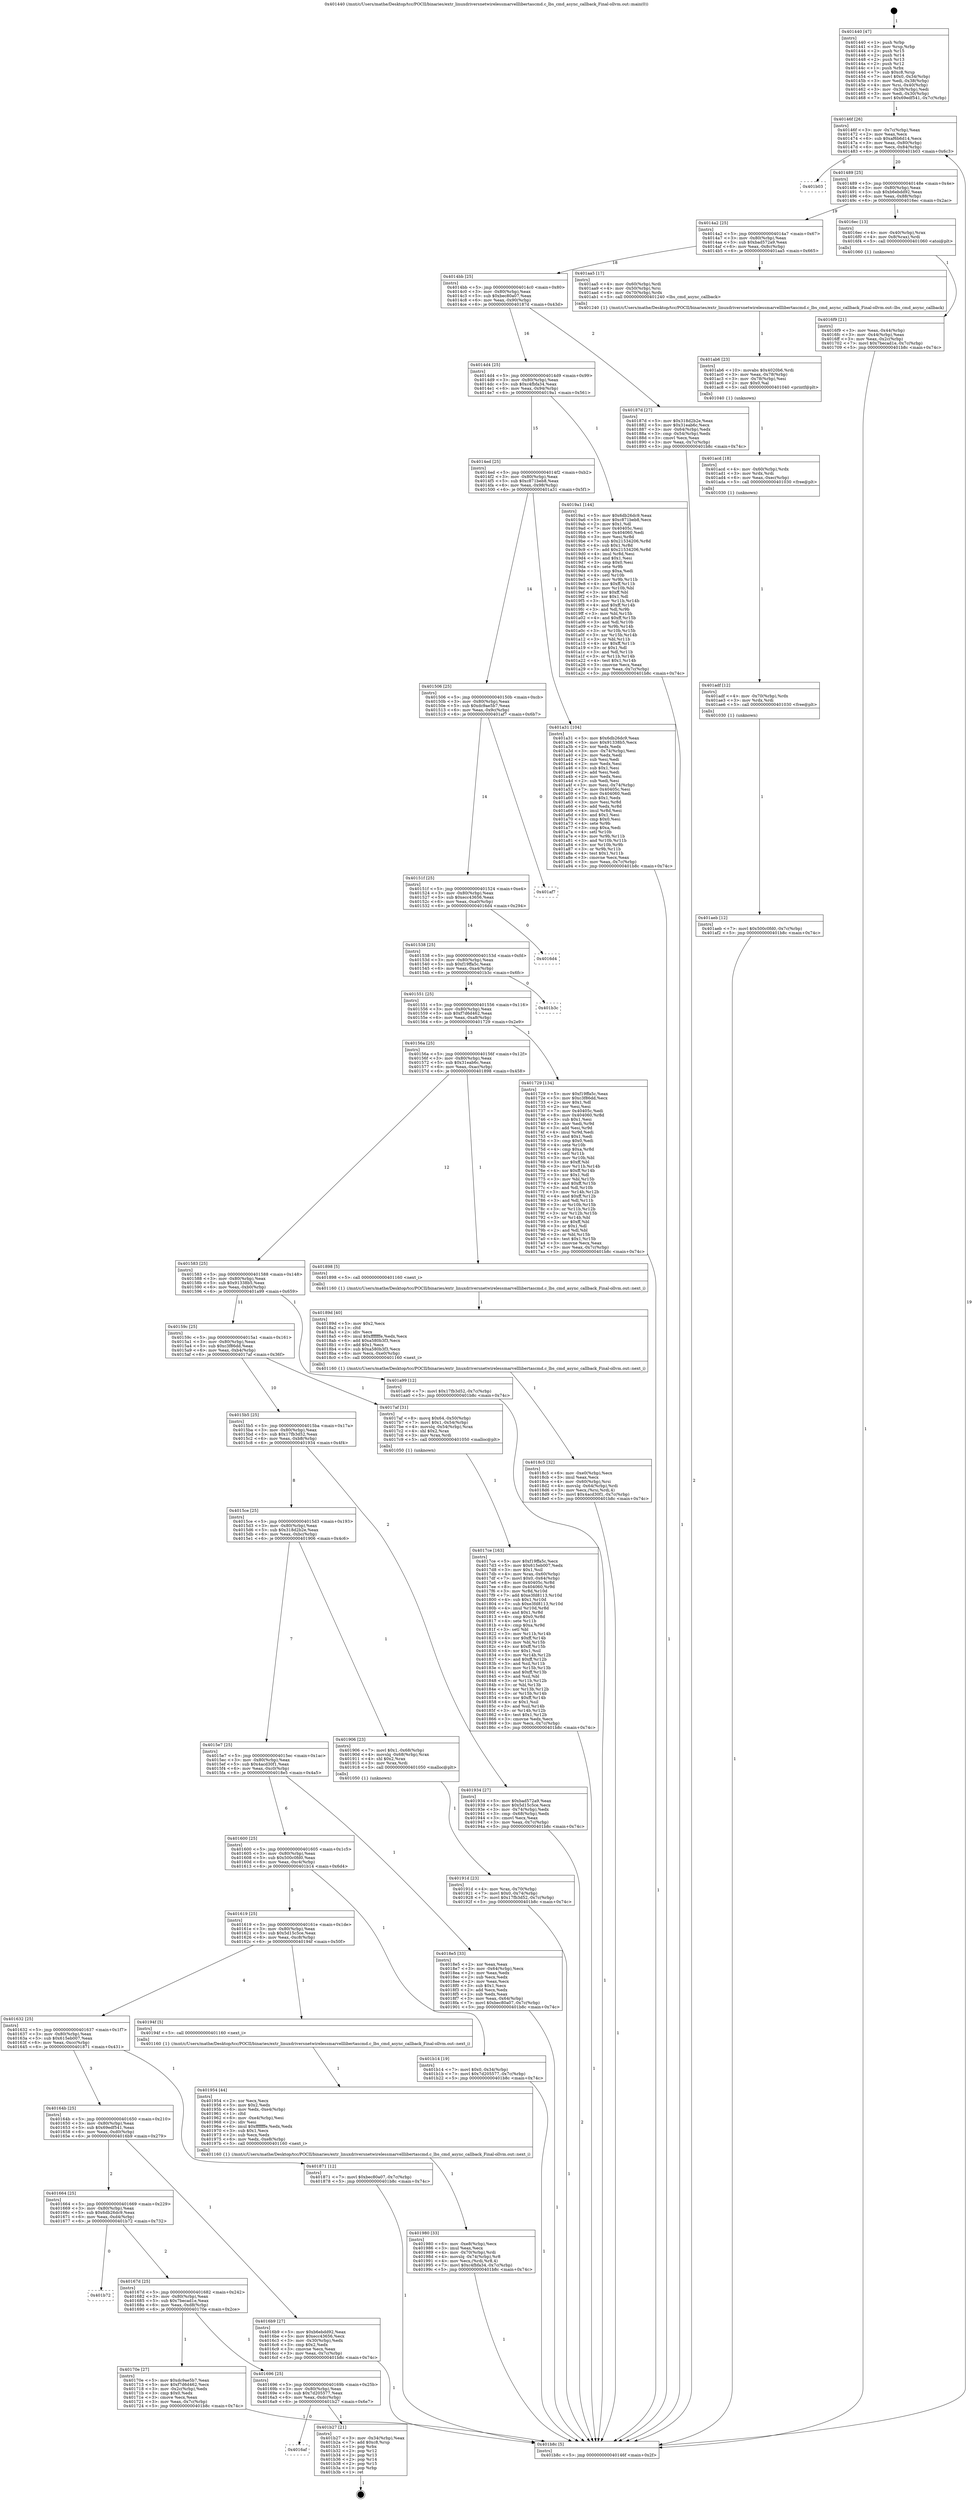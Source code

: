 digraph "0x401440" {
  label = "0x401440 (/mnt/c/Users/mathe/Desktop/tcc/POCII/binaries/extr_linuxdriversnetwirelessmarvelllibertascmd.c_lbs_cmd_async_callback_Final-ollvm.out::main(0))"
  labelloc = "t"
  node[shape=record]

  Entry [label="",width=0.3,height=0.3,shape=circle,fillcolor=black,style=filled]
  "0x40146f" [label="{
     0x40146f [26]\l
     | [instrs]\l
     &nbsp;&nbsp;0x40146f \<+3\>: mov -0x7c(%rbp),%eax\l
     &nbsp;&nbsp;0x401472 \<+2\>: mov %eax,%ecx\l
     &nbsp;&nbsp;0x401474 \<+6\>: sub $0xaf6b6d14,%ecx\l
     &nbsp;&nbsp;0x40147a \<+3\>: mov %eax,-0x80(%rbp)\l
     &nbsp;&nbsp;0x40147d \<+6\>: mov %ecx,-0x84(%rbp)\l
     &nbsp;&nbsp;0x401483 \<+6\>: je 0000000000401b03 \<main+0x6c3\>\l
  }"]
  "0x401b03" [label="{
     0x401b03\l
  }", style=dashed]
  "0x401489" [label="{
     0x401489 [25]\l
     | [instrs]\l
     &nbsp;&nbsp;0x401489 \<+5\>: jmp 000000000040148e \<main+0x4e\>\l
     &nbsp;&nbsp;0x40148e \<+3\>: mov -0x80(%rbp),%eax\l
     &nbsp;&nbsp;0x401491 \<+5\>: sub $0xb6ebdd92,%eax\l
     &nbsp;&nbsp;0x401496 \<+6\>: mov %eax,-0x88(%rbp)\l
     &nbsp;&nbsp;0x40149c \<+6\>: je 00000000004016ec \<main+0x2ac\>\l
  }"]
  Exit [label="",width=0.3,height=0.3,shape=circle,fillcolor=black,style=filled,peripheries=2]
  "0x4016ec" [label="{
     0x4016ec [13]\l
     | [instrs]\l
     &nbsp;&nbsp;0x4016ec \<+4\>: mov -0x40(%rbp),%rax\l
     &nbsp;&nbsp;0x4016f0 \<+4\>: mov 0x8(%rax),%rdi\l
     &nbsp;&nbsp;0x4016f4 \<+5\>: call 0000000000401060 \<atoi@plt\>\l
     | [calls]\l
     &nbsp;&nbsp;0x401060 \{1\} (unknown)\l
  }"]
  "0x4014a2" [label="{
     0x4014a2 [25]\l
     | [instrs]\l
     &nbsp;&nbsp;0x4014a2 \<+5\>: jmp 00000000004014a7 \<main+0x67\>\l
     &nbsp;&nbsp;0x4014a7 \<+3\>: mov -0x80(%rbp),%eax\l
     &nbsp;&nbsp;0x4014aa \<+5\>: sub $0xbad572a9,%eax\l
     &nbsp;&nbsp;0x4014af \<+6\>: mov %eax,-0x8c(%rbp)\l
     &nbsp;&nbsp;0x4014b5 \<+6\>: je 0000000000401aa5 \<main+0x665\>\l
  }"]
  "0x4016af" [label="{
     0x4016af\l
  }", style=dashed]
  "0x401aa5" [label="{
     0x401aa5 [17]\l
     | [instrs]\l
     &nbsp;&nbsp;0x401aa5 \<+4\>: mov -0x60(%rbp),%rdi\l
     &nbsp;&nbsp;0x401aa9 \<+4\>: mov -0x50(%rbp),%rsi\l
     &nbsp;&nbsp;0x401aad \<+4\>: mov -0x70(%rbp),%rdx\l
     &nbsp;&nbsp;0x401ab1 \<+5\>: call 0000000000401240 \<lbs_cmd_async_callback\>\l
     | [calls]\l
     &nbsp;&nbsp;0x401240 \{1\} (/mnt/c/Users/mathe/Desktop/tcc/POCII/binaries/extr_linuxdriversnetwirelessmarvelllibertascmd.c_lbs_cmd_async_callback_Final-ollvm.out::lbs_cmd_async_callback)\l
  }"]
  "0x4014bb" [label="{
     0x4014bb [25]\l
     | [instrs]\l
     &nbsp;&nbsp;0x4014bb \<+5\>: jmp 00000000004014c0 \<main+0x80\>\l
     &nbsp;&nbsp;0x4014c0 \<+3\>: mov -0x80(%rbp),%eax\l
     &nbsp;&nbsp;0x4014c3 \<+5\>: sub $0xbec80a07,%eax\l
     &nbsp;&nbsp;0x4014c8 \<+6\>: mov %eax,-0x90(%rbp)\l
     &nbsp;&nbsp;0x4014ce \<+6\>: je 000000000040187d \<main+0x43d\>\l
  }"]
  "0x401b27" [label="{
     0x401b27 [21]\l
     | [instrs]\l
     &nbsp;&nbsp;0x401b27 \<+3\>: mov -0x34(%rbp),%eax\l
     &nbsp;&nbsp;0x401b2a \<+7\>: add $0xc8,%rsp\l
     &nbsp;&nbsp;0x401b31 \<+1\>: pop %rbx\l
     &nbsp;&nbsp;0x401b32 \<+2\>: pop %r12\l
     &nbsp;&nbsp;0x401b34 \<+2\>: pop %r13\l
     &nbsp;&nbsp;0x401b36 \<+2\>: pop %r14\l
     &nbsp;&nbsp;0x401b38 \<+2\>: pop %r15\l
     &nbsp;&nbsp;0x401b3a \<+1\>: pop %rbp\l
     &nbsp;&nbsp;0x401b3b \<+1\>: ret\l
  }"]
  "0x40187d" [label="{
     0x40187d [27]\l
     | [instrs]\l
     &nbsp;&nbsp;0x40187d \<+5\>: mov $0x318d2b2e,%eax\l
     &nbsp;&nbsp;0x401882 \<+5\>: mov $0x31eab6c,%ecx\l
     &nbsp;&nbsp;0x401887 \<+3\>: mov -0x64(%rbp),%edx\l
     &nbsp;&nbsp;0x40188a \<+3\>: cmp -0x54(%rbp),%edx\l
     &nbsp;&nbsp;0x40188d \<+3\>: cmovl %ecx,%eax\l
     &nbsp;&nbsp;0x401890 \<+3\>: mov %eax,-0x7c(%rbp)\l
     &nbsp;&nbsp;0x401893 \<+5\>: jmp 0000000000401b8c \<main+0x74c\>\l
  }"]
  "0x4014d4" [label="{
     0x4014d4 [25]\l
     | [instrs]\l
     &nbsp;&nbsp;0x4014d4 \<+5\>: jmp 00000000004014d9 \<main+0x99\>\l
     &nbsp;&nbsp;0x4014d9 \<+3\>: mov -0x80(%rbp),%eax\l
     &nbsp;&nbsp;0x4014dc \<+5\>: sub $0xc4fbfa34,%eax\l
     &nbsp;&nbsp;0x4014e1 \<+6\>: mov %eax,-0x94(%rbp)\l
     &nbsp;&nbsp;0x4014e7 \<+6\>: je 00000000004019a1 \<main+0x561\>\l
  }"]
  "0x401aeb" [label="{
     0x401aeb [12]\l
     | [instrs]\l
     &nbsp;&nbsp;0x401aeb \<+7\>: movl $0x500c0fd0,-0x7c(%rbp)\l
     &nbsp;&nbsp;0x401af2 \<+5\>: jmp 0000000000401b8c \<main+0x74c\>\l
  }"]
  "0x4019a1" [label="{
     0x4019a1 [144]\l
     | [instrs]\l
     &nbsp;&nbsp;0x4019a1 \<+5\>: mov $0x6db26dc9,%eax\l
     &nbsp;&nbsp;0x4019a6 \<+5\>: mov $0xc871beb8,%ecx\l
     &nbsp;&nbsp;0x4019ab \<+2\>: mov $0x1,%dl\l
     &nbsp;&nbsp;0x4019ad \<+7\>: mov 0x40405c,%esi\l
     &nbsp;&nbsp;0x4019b4 \<+7\>: mov 0x404060,%edi\l
     &nbsp;&nbsp;0x4019bb \<+3\>: mov %esi,%r8d\l
     &nbsp;&nbsp;0x4019be \<+7\>: sub $0x21534206,%r8d\l
     &nbsp;&nbsp;0x4019c5 \<+4\>: sub $0x1,%r8d\l
     &nbsp;&nbsp;0x4019c9 \<+7\>: add $0x21534206,%r8d\l
     &nbsp;&nbsp;0x4019d0 \<+4\>: imul %r8d,%esi\l
     &nbsp;&nbsp;0x4019d4 \<+3\>: and $0x1,%esi\l
     &nbsp;&nbsp;0x4019d7 \<+3\>: cmp $0x0,%esi\l
     &nbsp;&nbsp;0x4019da \<+4\>: sete %r9b\l
     &nbsp;&nbsp;0x4019de \<+3\>: cmp $0xa,%edi\l
     &nbsp;&nbsp;0x4019e1 \<+4\>: setl %r10b\l
     &nbsp;&nbsp;0x4019e5 \<+3\>: mov %r9b,%r11b\l
     &nbsp;&nbsp;0x4019e8 \<+4\>: xor $0xff,%r11b\l
     &nbsp;&nbsp;0x4019ec \<+3\>: mov %r10b,%bl\l
     &nbsp;&nbsp;0x4019ef \<+3\>: xor $0xff,%bl\l
     &nbsp;&nbsp;0x4019f2 \<+3\>: xor $0x1,%dl\l
     &nbsp;&nbsp;0x4019f5 \<+3\>: mov %r11b,%r14b\l
     &nbsp;&nbsp;0x4019f8 \<+4\>: and $0xff,%r14b\l
     &nbsp;&nbsp;0x4019fc \<+3\>: and %dl,%r9b\l
     &nbsp;&nbsp;0x4019ff \<+3\>: mov %bl,%r15b\l
     &nbsp;&nbsp;0x401a02 \<+4\>: and $0xff,%r15b\l
     &nbsp;&nbsp;0x401a06 \<+3\>: and %dl,%r10b\l
     &nbsp;&nbsp;0x401a09 \<+3\>: or %r9b,%r14b\l
     &nbsp;&nbsp;0x401a0c \<+3\>: or %r10b,%r15b\l
     &nbsp;&nbsp;0x401a0f \<+3\>: xor %r15b,%r14b\l
     &nbsp;&nbsp;0x401a12 \<+3\>: or %bl,%r11b\l
     &nbsp;&nbsp;0x401a15 \<+4\>: xor $0xff,%r11b\l
     &nbsp;&nbsp;0x401a19 \<+3\>: or $0x1,%dl\l
     &nbsp;&nbsp;0x401a1c \<+3\>: and %dl,%r11b\l
     &nbsp;&nbsp;0x401a1f \<+3\>: or %r11b,%r14b\l
     &nbsp;&nbsp;0x401a22 \<+4\>: test $0x1,%r14b\l
     &nbsp;&nbsp;0x401a26 \<+3\>: cmovne %ecx,%eax\l
     &nbsp;&nbsp;0x401a29 \<+3\>: mov %eax,-0x7c(%rbp)\l
     &nbsp;&nbsp;0x401a2c \<+5\>: jmp 0000000000401b8c \<main+0x74c\>\l
  }"]
  "0x4014ed" [label="{
     0x4014ed [25]\l
     | [instrs]\l
     &nbsp;&nbsp;0x4014ed \<+5\>: jmp 00000000004014f2 \<main+0xb2\>\l
     &nbsp;&nbsp;0x4014f2 \<+3\>: mov -0x80(%rbp),%eax\l
     &nbsp;&nbsp;0x4014f5 \<+5\>: sub $0xc871beb8,%eax\l
     &nbsp;&nbsp;0x4014fa \<+6\>: mov %eax,-0x98(%rbp)\l
     &nbsp;&nbsp;0x401500 \<+6\>: je 0000000000401a31 \<main+0x5f1\>\l
  }"]
  "0x401adf" [label="{
     0x401adf [12]\l
     | [instrs]\l
     &nbsp;&nbsp;0x401adf \<+4\>: mov -0x70(%rbp),%rdx\l
     &nbsp;&nbsp;0x401ae3 \<+3\>: mov %rdx,%rdi\l
     &nbsp;&nbsp;0x401ae6 \<+5\>: call 0000000000401030 \<free@plt\>\l
     | [calls]\l
     &nbsp;&nbsp;0x401030 \{1\} (unknown)\l
  }"]
  "0x401a31" [label="{
     0x401a31 [104]\l
     | [instrs]\l
     &nbsp;&nbsp;0x401a31 \<+5\>: mov $0x6db26dc9,%eax\l
     &nbsp;&nbsp;0x401a36 \<+5\>: mov $0x91338b5,%ecx\l
     &nbsp;&nbsp;0x401a3b \<+2\>: xor %edx,%edx\l
     &nbsp;&nbsp;0x401a3d \<+3\>: mov -0x74(%rbp),%esi\l
     &nbsp;&nbsp;0x401a40 \<+2\>: mov %edx,%edi\l
     &nbsp;&nbsp;0x401a42 \<+2\>: sub %esi,%edi\l
     &nbsp;&nbsp;0x401a44 \<+2\>: mov %edx,%esi\l
     &nbsp;&nbsp;0x401a46 \<+3\>: sub $0x1,%esi\l
     &nbsp;&nbsp;0x401a49 \<+2\>: add %esi,%edi\l
     &nbsp;&nbsp;0x401a4b \<+2\>: mov %edx,%esi\l
     &nbsp;&nbsp;0x401a4d \<+2\>: sub %edi,%esi\l
     &nbsp;&nbsp;0x401a4f \<+3\>: mov %esi,-0x74(%rbp)\l
     &nbsp;&nbsp;0x401a52 \<+7\>: mov 0x40405c,%esi\l
     &nbsp;&nbsp;0x401a59 \<+7\>: mov 0x404060,%edi\l
     &nbsp;&nbsp;0x401a60 \<+3\>: sub $0x1,%edx\l
     &nbsp;&nbsp;0x401a63 \<+3\>: mov %esi,%r8d\l
     &nbsp;&nbsp;0x401a66 \<+3\>: add %edx,%r8d\l
     &nbsp;&nbsp;0x401a69 \<+4\>: imul %r8d,%esi\l
     &nbsp;&nbsp;0x401a6d \<+3\>: and $0x1,%esi\l
     &nbsp;&nbsp;0x401a70 \<+3\>: cmp $0x0,%esi\l
     &nbsp;&nbsp;0x401a73 \<+4\>: sete %r9b\l
     &nbsp;&nbsp;0x401a77 \<+3\>: cmp $0xa,%edi\l
     &nbsp;&nbsp;0x401a7a \<+4\>: setl %r10b\l
     &nbsp;&nbsp;0x401a7e \<+3\>: mov %r9b,%r11b\l
     &nbsp;&nbsp;0x401a81 \<+3\>: and %r10b,%r11b\l
     &nbsp;&nbsp;0x401a84 \<+3\>: xor %r10b,%r9b\l
     &nbsp;&nbsp;0x401a87 \<+3\>: or %r9b,%r11b\l
     &nbsp;&nbsp;0x401a8a \<+4\>: test $0x1,%r11b\l
     &nbsp;&nbsp;0x401a8e \<+3\>: cmovne %ecx,%eax\l
     &nbsp;&nbsp;0x401a91 \<+3\>: mov %eax,-0x7c(%rbp)\l
     &nbsp;&nbsp;0x401a94 \<+5\>: jmp 0000000000401b8c \<main+0x74c\>\l
  }"]
  "0x401506" [label="{
     0x401506 [25]\l
     | [instrs]\l
     &nbsp;&nbsp;0x401506 \<+5\>: jmp 000000000040150b \<main+0xcb\>\l
     &nbsp;&nbsp;0x40150b \<+3\>: mov -0x80(%rbp),%eax\l
     &nbsp;&nbsp;0x40150e \<+5\>: sub $0xdc9ae5b7,%eax\l
     &nbsp;&nbsp;0x401513 \<+6\>: mov %eax,-0x9c(%rbp)\l
     &nbsp;&nbsp;0x401519 \<+6\>: je 0000000000401af7 \<main+0x6b7\>\l
  }"]
  "0x401acd" [label="{
     0x401acd [18]\l
     | [instrs]\l
     &nbsp;&nbsp;0x401acd \<+4\>: mov -0x60(%rbp),%rdx\l
     &nbsp;&nbsp;0x401ad1 \<+3\>: mov %rdx,%rdi\l
     &nbsp;&nbsp;0x401ad4 \<+6\>: mov %eax,-0xec(%rbp)\l
     &nbsp;&nbsp;0x401ada \<+5\>: call 0000000000401030 \<free@plt\>\l
     | [calls]\l
     &nbsp;&nbsp;0x401030 \{1\} (unknown)\l
  }"]
  "0x401af7" [label="{
     0x401af7\l
  }", style=dashed]
  "0x40151f" [label="{
     0x40151f [25]\l
     | [instrs]\l
     &nbsp;&nbsp;0x40151f \<+5\>: jmp 0000000000401524 \<main+0xe4\>\l
     &nbsp;&nbsp;0x401524 \<+3\>: mov -0x80(%rbp),%eax\l
     &nbsp;&nbsp;0x401527 \<+5\>: sub $0xecc43656,%eax\l
     &nbsp;&nbsp;0x40152c \<+6\>: mov %eax,-0xa0(%rbp)\l
     &nbsp;&nbsp;0x401532 \<+6\>: je 00000000004016d4 \<main+0x294\>\l
  }"]
  "0x401ab6" [label="{
     0x401ab6 [23]\l
     | [instrs]\l
     &nbsp;&nbsp;0x401ab6 \<+10\>: movabs $0x4020b6,%rdi\l
     &nbsp;&nbsp;0x401ac0 \<+3\>: mov %eax,-0x78(%rbp)\l
     &nbsp;&nbsp;0x401ac3 \<+3\>: mov -0x78(%rbp),%esi\l
     &nbsp;&nbsp;0x401ac6 \<+2\>: mov $0x0,%al\l
     &nbsp;&nbsp;0x401ac8 \<+5\>: call 0000000000401040 \<printf@plt\>\l
     | [calls]\l
     &nbsp;&nbsp;0x401040 \{1\} (unknown)\l
  }"]
  "0x4016d4" [label="{
     0x4016d4\l
  }", style=dashed]
  "0x401538" [label="{
     0x401538 [25]\l
     | [instrs]\l
     &nbsp;&nbsp;0x401538 \<+5\>: jmp 000000000040153d \<main+0xfd\>\l
     &nbsp;&nbsp;0x40153d \<+3\>: mov -0x80(%rbp),%eax\l
     &nbsp;&nbsp;0x401540 \<+5\>: sub $0xf19ffa5c,%eax\l
     &nbsp;&nbsp;0x401545 \<+6\>: mov %eax,-0xa4(%rbp)\l
     &nbsp;&nbsp;0x40154b \<+6\>: je 0000000000401b3c \<main+0x6fc\>\l
  }"]
  "0x401980" [label="{
     0x401980 [33]\l
     | [instrs]\l
     &nbsp;&nbsp;0x401980 \<+6\>: mov -0xe8(%rbp),%ecx\l
     &nbsp;&nbsp;0x401986 \<+3\>: imul %eax,%ecx\l
     &nbsp;&nbsp;0x401989 \<+4\>: mov -0x70(%rbp),%rdi\l
     &nbsp;&nbsp;0x40198d \<+4\>: movslq -0x74(%rbp),%r8\l
     &nbsp;&nbsp;0x401991 \<+4\>: mov %ecx,(%rdi,%r8,4)\l
     &nbsp;&nbsp;0x401995 \<+7\>: movl $0xc4fbfa34,-0x7c(%rbp)\l
     &nbsp;&nbsp;0x40199c \<+5\>: jmp 0000000000401b8c \<main+0x74c\>\l
  }"]
  "0x401b3c" [label="{
     0x401b3c\l
  }", style=dashed]
  "0x401551" [label="{
     0x401551 [25]\l
     | [instrs]\l
     &nbsp;&nbsp;0x401551 \<+5\>: jmp 0000000000401556 \<main+0x116\>\l
     &nbsp;&nbsp;0x401556 \<+3\>: mov -0x80(%rbp),%eax\l
     &nbsp;&nbsp;0x401559 \<+5\>: sub $0xf7d6d462,%eax\l
     &nbsp;&nbsp;0x40155e \<+6\>: mov %eax,-0xa8(%rbp)\l
     &nbsp;&nbsp;0x401564 \<+6\>: je 0000000000401729 \<main+0x2e9\>\l
  }"]
  "0x401954" [label="{
     0x401954 [44]\l
     | [instrs]\l
     &nbsp;&nbsp;0x401954 \<+2\>: xor %ecx,%ecx\l
     &nbsp;&nbsp;0x401956 \<+5\>: mov $0x2,%edx\l
     &nbsp;&nbsp;0x40195b \<+6\>: mov %edx,-0xe4(%rbp)\l
     &nbsp;&nbsp;0x401961 \<+1\>: cltd\l
     &nbsp;&nbsp;0x401962 \<+6\>: mov -0xe4(%rbp),%esi\l
     &nbsp;&nbsp;0x401968 \<+2\>: idiv %esi\l
     &nbsp;&nbsp;0x40196a \<+6\>: imul $0xfffffffe,%edx,%edx\l
     &nbsp;&nbsp;0x401970 \<+3\>: sub $0x1,%ecx\l
     &nbsp;&nbsp;0x401973 \<+2\>: sub %ecx,%edx\l
     &nbsp;&nbsp;0x401975 \<+6\>: mov %edx,-0xe8(%rbp)\l
     &nbsp;&nbsp;0x40197b \<+5\>: call 0000000000401160 \<next_i\>\l
     | [calls]\l
     &nbsp;&nbsp;0x401160 \{1\} (/mnt/c/Users/mathe/Desktop/tcc/POCII/binaries/extr_linuxdriversnetwirelessmarvelllibertascmd.c_lbs_cmd_async_callback_Final-ollvm.out::next_i)\l
  }"]
  "0x401729" [label="{
     0x401729 [134]\l
     | [instrs]\l
     &nbsp;&nbsp;0x401729 \<+5\>: mov $0xf19ffa5c,%eax\l
     &nbsp;&nbsp;0x40172e \<+5\>: mov $0xc3f86dd,%ecx\l
     &nbsp;&nbsp;0x401733 \<+2\>: mov $0x1,%dl\l
     &nbsp;&nbsp;0x401735 \<+2\>: xor %esi,%esi\l
     &nbsp;&nbsp;0x401737 \<+7\>: mov 0x40405c,%edi\l
     &nbsp;&nbsp;0x40173e \<+8\>: mov 0x404060,%r8d\l
     &nbsp;&nbsp;0x401746 \<+3\>: sub $0x1,%esi\l
     &nbsp;&nbsp;0x401749 \<+3\>: mov %edi,%r9d\l
     &nbsp;&nbsp;0x40174c \<+3\>: add %esi,%r9d\l
     &nbsp;&nbsp;0x40174f \<+4\>: imul %r9d,%edi\l
     &nbsp;&nbsp;0x401753 \<+3\>: and $0x1,%edi\l
     &nbsp;&nbsp;0x401756 \<+3\>: cmp $0x0,%edi\l
     &nbsp;&nbsp;0x401759 \<+4\>: sete %r10b\l
     &nbsp;&nbsp;0x40175d \<+4\>: cmp $0xa,%r8d\l
     &nbsp;&nbsp;0x401761 \<+4\>: setl %r11b\l
     &nbsp;&nbsp;0x401765 \<+3\>: mov %r10b,%bl\l
     &nbsp;&nbsp;0x401768 \<+3\>: xor $0xff,%bl\l
     &nbsp;&nbsp;0x40176b \<+3\>: mov %r11b,%r14b\l
     &nbsp;&nbsp;0x40176e \<+4\>: xor $0xff,%r14b\l
     &nbsp;&nbsp;0x401772 \<+3\>: xor $0x1,%dl\l
     &nbsp;&nbsp;0x401775 \<+3\>: mov %bl,%r15b\l
     &nbsp;&nbsp;0x401778 \<+4\>: and $0xff,%r15b\l
     &nbsp;&nbsp;0x40177c \<+3\>: and %dl,%r10b\l
     &nbsp;&nbsp;0x40177f \<+3\>: mov %r14b,%r12b\l
     &nbsp;&nbsp;0x401782 \<+4\>: and $0xff,%r12b\l
     &nbsp;&nbsp;0x401786 \<+3\>: and %dl,%r11b\l
     &nbsp;&nbsp;0x401789 \<+3\>: or %r10b,%r15b\l
     &nbsp;&nbsp;0x40178c \<+3\>: or %r11b,%r12b\l
     &nbsp;&nbsp;0x40178f \<+3\>: xor %r12b,%r15b\l
     &nbsp;&nbsp;0x401792 \<+3\>: or %r14b,%bl\l
     &nbsp;&nbsp;0x401795 \<+3\>: xor $0xff,%bl\l
     &nbsp;&nbsp;0x401798 \<+3\>: or $0x1,%dl\l
     &nbsp;&nbsp;0x40179b \<+2\>: and %dl,%bl\l
     &nbsp;&nbsp;0x40179d \<+3\>: or %bl,%r15b\l
     &nbsp;&nbsp;0x4017a0 \<+4\>: test $0x1,%r15b\l
     &nbsp;&nbsp;0x4017a4 \<+3\>: cmovne %ecx,%eax\l
     &nbsp;&nbsp;0x4017a7 \<+3\>: mov %eax,-0x7c(%rbp)\l
     &nbsp;&nbsp;0x4017aa \<+5\>: jmp 0000000000401b8c \<main+0x74c\>\l
  }"]
  "0x40156a" [label="{
     0x40156a [25]\l
     | [instrs]\l
     &nbsp;&nbsp;0x40156a \<+5\>: jmp 000000000040156f \<main+0x12f\>\l
     &nbsp;&nbsp;0x40156f \<+3\>: mov -0x80(%rbp),%eax\l
     &nbsp;&nbsp;0x401572 \<+5\>: sub $0x31eab6c,%eax\l
     &nbsp;&nbsp;0x401577 \<+6\>: mov %eax,-0xac(%rbp)\l
     &nbsp;&nbsp;0x40157d \<+6\>: je 0000000000401898 \<main+0x458\>\l
  }"]
  "0x40191d" [label="{
     0x40191d [23]\l
     | [instrs]\l
     &nbsp;&nbsp;0x40191d \<+4\>: mov %rax,-0x70(%rbp)\l
     &nbsp;&nbsp;0x401921 \<+7\>: movl $0x0,-0x74(%rbp)\l
     &nbsp;&nbsp;0x401928 \<+7\>: movl $0x17fb3d52,-0x7c(%rbp)\l
     &nbsp;&nbsp;0x40192f \<+5\>: jmp 0000000000401b8c \<main+0x74c\>\l
  }"]
  "0x401898" [label="{
     0x401898 [5]\l
     | [instrs]\l
     &nbsp;&nbsp;0x401898 \<+5\>: call 0000000000401160 \<next_i\>\l
     | [calls]\l
     &nbsp;&nbsp;0x401160 \{1\} (/mnt/c/Users/mathe/Desktop/tcc/POCII/binaries/extr_linuxdriversnetwirelessmarvelllibertascmd.c_lbs_cmd_async_callback_Final-ollvm.out::next_i)\l
  }"]
  "0x401583" [label="{
     0x401583 [25]\l
     | [instrs]\l
     &nbsp;&nbsp;0x401583 \<+5\>: jmp 0000000000401588 \<main+0x148\>\l
     &nbsp;&nbsp;0x401588 \<+3\>: mov -0x80(%rbp),%eax\l
     &nbsp;&nbsp;0x40158b \<+5\>: sub $0x91338b5,%eax\l
     &nbsp;&nbsp;0x401590 \<+6\>: mov %eax,-0xb0(%rbp)\l
     &nbsp;&nbsp;0x401596 \<+6\>: je 0000000000401a99 \<main+0x659\>\l
  }"]
  "0x4018c5" [label="{
     0x4018c5 [32]\l
     | [instrs]\l
     &nbsp;&nbsp;0x4018c5 \<+6\>: mov -0xe0(%rbp),%ecx\l
     &nbsp;&nbsp;0x4018cb \<+3\>: imul %eax,%ecx\l
     &nbsp;&nbsp;0x4018ce \<+4\>: mov -0x60(%rbp),%rsi\l
     &nbsp;&nbsp;0x4018d2 \<+4\>: movslq -0x64(%rbp),%rdi\l
     &nbsp;&nbsp;0x4018d6 \<+3\>: mov %ecx,(%rsi,%rdi,4)\l
     &nbsp;&nbsp;0x4018d9 \<+7\>: movl $0x4acd30f1,-0x7c(%rbp)\l
     &nbsp;&nbsp;0x4018e0 \<+5\>: jmp 0000000000401b8c \<main+0x74c\>\l
  }"]
  "0x401a99" [label="{
     0x401a99 [12]\l
     | [instrs]\l
     &nbsp;&nbsp;0x401a99 \<+7\>: movl $0x17fb3d52,-0x7c(%rbp)\l
     &nbsp;&nbsp;0x401aa0 \<+5\>: jmp 0000000000401b8c \<main+0x74c\>\l
  }"]
  "0x40159c" [label="{
     0x40159c [25]\l
     | [instrs]\l
     &nbsp;&nbsp;0x40159c \<+5\>: jmp 00000000004015a1 \<main+0x161\>\l
     &nbsp;&nbsp;0x4015a1 \<+3\>: mov -0x80(%rbp),%eax\l
     &nbsp;&nbsp;0x4015a4 \<+5\>: sub $0xc3f86dd,%eax\l
     &nbsp;&nbsp;0x4015a9 \<+6\>: mov %eax,-0xb4(%rbp)\l
     &nbsp;&nbsp;0x4015af \<+6\>: je 00000000004017af \<main+0x36f\>\l
  }"]
  "0x40189d" [label="{
     0x40189d [40]\l
     | [instrs]\l
     &nbsp;&nbsp;0x40189d \<+5\>: mov $0x2,%ecx\l
     &nbsp;&nbsp;0x4018a2 \<+1\>: cltd\l
     &nbsp;&nbsp;0x4018a3 \<+2\>: idiv %ecx\l
     &nbsp;&nbsp;0x4018a5 \<+6\>: imul $0xfffffffe,%edx,%ecx\l
     &nbsp;&nbsp;0x4018ab \<+6\>: add $0xa580b3f3,%ecx\l
     &nbsp;&nbsp;0x4018b1 \<+3\>: add $0x1,%ecx\l
     &nbsp;&nbsp;0x4018b4 \<+6\>: sub $0xa580b3f3,%ecx\l
     &nbsp;&nbsp;0x4018ba \<+6\>: mov %ecx,-0xe0(%rbp)\l
     &nbsp;&nbsp;0x4018c0 \<+5\>: call 0000000000401160 \<next_i\>\l
     | [calls]\l
     &nbsp;&nbsp;0x401160 \{1\} (/mnt/c/Users/mathe/Desktop/tcc/POCII/binaries/extr_linuxdriversnetwirelessmarvelllibertascmd.c_lbs_cmd_async_callback_Final-ollvm.out::next_i)\l
  }"]
  "0x4017af" [label="{
     0x4017af [31]\l
     | [instrs]\l
     &nbsp;&nbsp;0x4017af \<+8\>: movq $0x64,-0x50(%rbp)\l
     &nbsp;&nbsp;0x4017b7 \<+7\>: movl $0x1,-0x54(%rbp)\l
     &nbsp;&nbsp;0x4017be \<+4\>: movslq -0x54(%rbp),%rax\l
     &nbsp;&nbsp;0x4017c2 \<+4\>: shl $0x2,%rax\l
     &nbsp;&nbsp;0x4017c6 \<+3\>: mov %rax,%rdi\l
     &nbsp;&nbsp;0x4017c9 \<+5\>: call 0000000000401050 \<malloc@plt\>\l
     | [calls]\l
     &nbsp;&nbsp;0x401050 \{1\} (unknown)\l
  }"]
  "0x4015b5" [label="{
     0x4015b5 [25]\l
     | [instrs]\l
     &nbsp;&nbsp;0x4015b5 \<+5\>: jmp 00000000004015ba \<main+0x17a\>\l
     &nbsp;&nbsp;0x4015ba \<+3\>: mov -0x80(%rbp),%eax\l
     &nbsp;&nbsp;0x4015bd \<+5\>: sub $0x17fb3d52,%eax\l
     &nbsp;&nbsp;0x4015c2 \<+6\>: mov %eax,-0xb8(%rbp)\l
     &nbsp;&nbsp;0x4015c8 \<+6\>: je 0000000000401934 \<main+0x4f4\>\l
  }"]
  "0x4017ce" [label="{
     0x4017ce [163]\l
     | [instrs]\l
     &nbsp;&nbsp;0x4017ce \<+5\>: mov $0xf19ffa5c,%ecx\l
     &nbsp;&nbsp;0x4017d3 \<+5\>: mov $0x615eb007,%edx\l
     &nbsp;&nbsp;0x4017d8 \<+3\>: mov $0x1,%sil\l
     &nbsp;&nbsp;0x4017db \<+4\>: mov %rax,-0x60(%rbp)\l
     &nbsp;&nbsp;0x4017df \<+7\>: movl $0x0,-0x64(%rbp)\l
     &nbsp;&nbsp;0x4017e6 \<+8\>: mov 0x40405c,%r8d\l
     &nbsp;&nbsp;0x4017ee \<+8\>: mov 0x404060,%r9d\l
     &nbsp;&nbsp;0x4017f6 \<+3\>: mov %r8d,%r10d\l
     &nbsp;&nbsp;0x4017f9 \<+7\>: add $0xe3fd8113,%r10d\l
     &nbsp;&nbsp;0x401800 \<+4\>: sub $0x1,%r10d\l
     &nbsp;&nbsp;0x401804 \<+7\>: sub $0xe3fd8113,%r10d\l
     &nbsp;&nbsp;0x40180b \<+4\>: imul %r10d,%r8d\l
     &nbsp;&nbsp;0x40180f \<+4\>: and $0x1,%r8d\l
     &nbsp;&nbsp;0x401813 \<+4\>: cmp $0x0,%r8d\l
     &nbsp;&nbsp;0x401817 \<+4\>: sete %r11b\l
     &nbsp;&nbsp;0x40181b \<+4\>: cmp $0xa,%r9d\l
     &nbsp;&nbsp;0x40181f \<+3\>: setl %bl\l
     &nbsp;&nbsp;0x401822 \<+3\>: mov %r11b,%r14b\l
     &nbsp;&nbsp;0x401825 \<+4\>: xor $0xff,%r14b\l
     &nbsp;&nbsp;0x401829 \<+3\>: mov %bl,%r15b\l
     &nbsp;&nbsp;0x40182c \<+4\>: xor $0xff,%r15b\l
     &nbsp;&nbsp;0x401830 \<+4\>: xor $0x1,%sil\l
     &nbsp;&nbsp;0x401834 \<+3\>: mov %r14b,%r12b\l
     &nbsp;&nbsp;0x401837 \<+4\>: and $0xff,%r12b\l
     &nbsp;&nbsp;0x40183b \<+3\>: and %sil,%r11b\l
     &nbsp;&nbsp;0x40183e \<+3\>: mov %r15b,%r13b\l
     &nbsp;&nbsp;0x401841 \<+4\>: and $0xff,%r13b\l
     &nbsp;&nbsp;0x401845 \<+3\>: and %sil,%bl\l
     &nbsp;&nbsp;0x401848 \<+3\>: or %r11b,%r12b\l
     &nbsp;&nbsp;0x40184b \<+3\>: or %bl,%r13b\l
     &nbsp;&nbsp;0x40184e \<+3\>: xor %r13b,%r12b\l
     &nbsp;&nbsp;0x401851 \<+3\>: or %r15b,%r14b\l
     &nbsp;&nbsp;0x401854 \<+4\>: xor $0xff,%r14b\l
     &nbsp;&nbsp;0x401858 \<+4\>: or $0x1,%sil\l
     &nbsp;&nbsp;0x40185c \<+3\>: and %sil,%r14b\l
     &nbsp;&nbsp;0x40185f \<+3\>: or %r14b,%r12b\l
     &nbsp;&nbsp;0x401862 \<+4\>: test $0x1,%r12b\l
     &nbsp;&nbsp;0x401866 \<+3\>: cmovne %edx,%ecx\l
     &nbsp;&nbsp;0x401869 \<+3\>: mov %ecx,-0x7c(%rbp)\l
     &nbsp;&nbsp;0x40186c \<+5\>: jmp 0000000000401b8c \<main+0x74c\>\l
  }"]
  "0x401934" [label="{
     0x401934 [27]\l
     | [instrs]\l
     &nbsp;&nbsp;0x401934 \<+5\>: mov $0xbad572a9,%eax\l
     &nbsp;&nbsp;0x401939 \<+5\>: mov $0x5d15c5ce,%ecx\l
     &nbsp;&nbsp;0x40193e \<+3\>: mov -0x74(%rbp),%edx\l
     &nbsp;&nbsp;0x401941 \<+3\>: cmp -0x68(%rbp),%edx\l
     &nbsp;&nbsp;0x401944 \<+3\>: cmovl %ecx,%eax\l
     &nbsp;&nbsp;0x401947 \<+3\>: mov %eax,-0x7c(%rbp)\l
     &nbsp;&nbsp;0x40194a \<+5\>: jmp 0000000000401b8c \<main+0x74c\>\l
  }"]
  "0x4015ce" [label="{
     0x4015ce [25]\l
     | [instrs]\l
     &nbsp;&nbsp;0x4015ce \<+5\>: jmp 00000000004015d3 \<main+0x193\>\l
     &nbsp;&nbsp;0x4015d3 \<+3\>: mov -0x80(%rbp),%eax\l
     &nbsp;&nbsp;0x4015d6 \<+5\>: sub $0x318d2b2e,%eax\l
     &nbsp;&nbsp;0x4015db \<+6\>: mov %eax,-0xbc(%rbp)\l
     &nbsp;&nbsp;0x4015e1 \<+6\>: je 0000000000401906 \<main+0x4c6\>\l
  }"]
  "0x401696" [label="{
     0x401696 [25]\l
     | [instrs]\l
     &nbsp;&nbsp;0x401696 \<+5\>: jmp 000000000040169b \<main+0x25b\>\l
     &nbsp;&nbsp;0x40169b \<+3\>: mov -0x80(%rbp),%eax\l
     &nbsp;&nbsp;0x40169e \<+5\>: sub $0x7d205577,%eax\l
     &nbsp;&nbsp;0x4016a3 \<+6\>: mov %eax,-0xdc(%rbp)\l
     &nbsp;&nbsp;0x4016a9 \<+6\>: je 0000000000401b27 \<main+0x6e7\>\l
  }"]
  "0x401906" [label="{
     0x401906 [23]\l
     | [instrs]\l
     &nbsp;&nbsp;0x401906 \<+7\>: movl $0x1,-0x68(%rbp)\l
     &nbsp;&nbsp;0x40190d \<+4\>: movslq -0x68(%rbp),%rax\l
     &nbsp;&nbsp;0x401911 \<+4\>: shl $0x2,%rax\l
     &nbsp;&nbsp;0x401915 \<+3\>: mov %rax,%rdi\l
     &nbsp;&nbsp;0x401918 \<+5\>: call 0000000000401050 \<malloc@plt\>\l
     | [calls]\l
     &nbsp;&nbsp;0x401050 \{1\} (unknown)\l
  }"]
  "0x4015e7" [label="{
     0x4015e7 [25]\l
     | [instrs]\l
     &nbsp;&nbsp;0x4015e7 \<+5\>: jmp 00000000004015ec \<main+0x1ac\>\l
     &nbsp;&nbsp;0x4015ec \<+3\>: mov -0x80(%rbp),%eax\l
     &nbsp;&nbsp;0x4015ef \<+5\>: sub $0x4acd30f1,%eax\l
     &nbsp;&nbsp;0x4015f4 \<+6\>: mov %eax,-0xc0(%rbp)\l
     &nbsp;&nbsp;0x4015fa \<+6\>: je 00000000004018e5 \<main+0x4a5\>\l
  }"]
  "0x40170e" [label="{
     0x40170e [27]\l
     | [instrs]\l
     &nbsp;&nbsp;0x40170e \<+5\>: mov $0xdc9ae5b7,%eax\l
     &nbsp;&nbsp;0x401713 \<+5\>: mov $0xf7d6d462,%ecx\l
     &nbsp;&nbsp;0x401718 \<+3\>: mov -0x2c(%rbp),%edx\l
     &nbsp;&nbsp;0x40171b \<+3\>: cmp $0x0,%edx\l
     &nbsp;&nbsp;0x40171e \<+3\>: cmove %ecx,%eax\l
     &nbsp;&nbsp;0x401721 \<+3\>: mov %eax,-0x7c(%rbp)\l
     &nbsp;&nbsp;0x401724 \<+5\>: jmp 0000000000401b8c \<main+0x74c\>\l
  }"]
  "0x4018e5" [label="{
     0x4018e5 [33]\l
     | [instrs]\l
     &nbsp;&nbsp;0x4018e5 \<+2\>: xor %eax,%eax\l
     &nbsp;&nbsp;0x4018e7 \<+3\>: mov -0x64(%rbp),%ecx\l
     &nbsp;&nbsp;0x4018ea \<+2\>: mov %eax,%edx\l
     &nbsp;&nbsp;0x4018ec \<+2\>: sub %ecx,%edx\l
     &nbsp;&nbsp;0x4018ee \<+2\>: mov %eax,%ecx\l
     &nbsp;&nbsp;0x4018f0 \<+3\>: sub $0x1,%ecx\l
     &nbsp;&nbsp;0x4018f3 \<+2\>: add %ecx,%edx\l
     &nbsp;&nbsp;0x4018f5 \<+2\>: sub %edx,%eax\l
     &nbsp;&nbsp;0x4018f7 \<+3\>: mov %eax,-0x64(%rbp)\l
     &nbsp;&nbsp;0x4018fa \<+7\>: movl $0xbec80a07,-0x7c(%rbp)\l
     &nbsp;&nbsp;0x401901 \<+5\>: jmp 0000000000401b8c \<main+0x74c\>\l
  }"]
  "0x401600" [label="{
     0x401600 [25]\l
     | [instrs]\l
     &nbsp;&nbsp;0x401600 \<+5\>: jmp 0000000000401605 \<main+0x1c5\>\l
     &nbsp;&nbsp;0x401605 \<+3\>: mov -0x80(%rbp),%eax\l
     &nbsp;&nbsp;0x401608 \<+5\>: sub $0x500c0fd0,%eax\l
     &nbsp;&nbsp;0x40160d \<+6\>: mov %eax,-0xc4(%rbp)\l
     &nbsp;&nbsp;0x401613 \<+6\>: je 0000000000401b14 \<main+0x6d4\>\l
  }"]
  "0x40167d" [label="{
     0x40167d [25]\l
     | [instrs]\l
     &nbsp;&nbsp;0x40167d \<+5\>: jmp 0000000000401682 \<main+0x242\>\l
     &nbsp;&nbsp;0x401682 \<+3\>: mov -0x80(%rbp),%eax\l
     &nbsp;&nbsp;0x401685 \<+5\>: sub $0x7becad1e,%eax\l
     &nbsp;&nbsp;0x40168a \<+6\>: mov %eax,-0xd8(%rbp)\l
     &nbsp;&nbsp;0x401690 \<+6\>: je 000000000040170e \<main+0x2ce\>\l
  }"]
  "0x401b14" [label="{
     0x401b14 [19]\l
     | [instrs]\l
     &nbsp;&nbsp;0x401b14 \<+7\>: movl $0x0,-0x34(%rbp)\l
     &nbsp;&nbsp;0x401b1b \<+7\>: movl $0x7d205577,-0x7c(%rbp)\l
     &nbsp;&nbsp;0x401b22 \<+5\>: jmp 0000000000401b8c \<main+0x74c\>\l
  }"]
  "0x401619" [label="{
     0x401619 [25]\l
     | [instrs]\l
     &nbsp;&nbsp;0x401619 \<+5\>: jmp 000000000040161e \<main+0x1de\>\l
     &nbsp;&nbsp;0x40161e \<+3\>: mov -0x80(%rbp),%eax\l
     &nbsp;&nbsp;0x401621 \<+5\>: sub $0x5d15c5ce,%eax\l
     &nbsp;&nbsp;0x401626 \<+6\>: mov %eax,-0xc8(%rbp)\l
     &nbsp;&nbsp;0x40162c \<+6\>: je 000000000040194f \<main+0x50f\>\l
  }"]
  "0x401b72" [label="{
     0x401b72\l
  }", style=dashed]
  "0x40194f" [label="{
     0x40194f [5]\l
     | [instrs]\l
     &nbsp;&nbsp;0x40194f \<+5\>: call 0000000000401160 \<next_i\>\l
     | [calls]\l
     &nbsp;&nbsp;0x401160 \{1\} (/mnt/c/Users/mathe/Desktop/tcc/POCII/binaries/extr_linuxdriversnetwirelessmarvelllibertascmd.c_lbs_cmd_async_callback_Final-ollvm.out::next_i)\l
  }"]
  "0x401632" [label="{
     0x401632 [25]\l
     | [instrs]\l
     &nbsp;&nbsp;0x401632 \<+5\>: jmp 0000000000401637 \<main+0x1f7\>\l
     &nbsp;&nbsp;0x401637 \<+3\>: mov -0x80(%rbp),%eax\l
     &nbsp;&nbsp;0x40163a \<+5\>: sub $0x615eb007,%eax\l
     &nbsp;&nbsp;0x40163f \<+6\>: mov %eax,-0xcc(%rbp)\l
     &nbsp;&nbsp;0x401645 \<+6\>: je 0000000000401871 \<main+0x431\>\l
  }"]
  "0x4016f9" [label="{
     0x4016f9 [21]\l
     | [instrs]\l
     &nbsp;&nbsp;0x4016f9 \<+3\>: mov %eax,-0x44(%rbp)\l
     &nbsp;&nbsp;0x4016fc \<+3\>: mov -0x44(%rbp),%eax\l
     &nbsp;&nbsp;0x4016ff \<+3\>: mov %eax,-0x2c(%rbp)\l
     &nbsp;&nbsp;0x401702 \<+7\>: movl $0x7becad1e,-0x7c(%rbp)\l
     &nbsp;&nbsp;0x401709 \<+5\>: jmp 0000000000401b8c \<main+0x74c\>\l
  }"]
  "0x401871" [label="{
     0x401871 [12]\l
     | [instrs]\l
     &nbsp;&nbsp;0x401871 \<+7\>: movl $0xbec80a07,-0x7c(%rbp)\l
     &nbsp;&nbsp;0x401878 \<+5\>: jmp 0000000000401b8c \<main+0x74c\>\l
  }"]
  "0x40164b" [label="{
     0x40164b [25]\l
     | [instrs]\l
     &nbsp;&nbsp;0x40164b \<+5\>: jmp 0000000000401650 \<main+0x210\>\l
     &nbsp;&nbsp;0x401650 \<+3\>: mov -0x80(%rbp),%eax\l
     &nbsp;&nbsp;0x401653 \<+5\>: sub $0x69edf541,%eax\l
     &nbsp;&nbsp;0x401658 \<+6\>: mov %eax,-0xd0(%rbp)\l
     &nbsp;&nbsp;0x40165e \<+6\>: je 00000000004016b9 \<main+0x279\>\l
  }"]
  "0x401440" [label="{
     0x401440 [47]\l
     | [instrs]\l
     &nbsp;&nbsp;0x401440 \<+1\>: push %rbp\l
     &nbsp;&nbsp;0x401441 \<+3\>: mov %rsp,%rbp\l
     &nbsp;&nbsp;0x401444 \<+2\>: push %r15\l
     &nbsp;&nbsp;0x401446 \<+2\>: push %r14\l
     &nbsp;&nbsp;0x401448 \<+2\>: push %r13\l
     &nbsp;&nbsp;0x40144a \<+2\>: push %r12\l
     &nbsp;&nbsp;0x40144c \<+1\>: push %rbx\l
     &nbsp;&nbsp;0x40144d \<+7\>: sub $0xc8,%rsp\l
     &nbsp;&nbsp;0x401454 \<+7\>: movl $0x0,-0x34(%rbp)\l
     &nbsp;&nbsp;0x40145b \<+3\>: mov %edi,-0x38(%rbp)\l
     &nbsp;&nbsp;0x40145e \<+4\>: mov %rsi,-0x40(%rbp)\l
     &nbsp;&nbsp;0x401462 \<+3\>: mov -0x38(%rbp),%edi\l
     &nbsp;&nbsp;0x401465 \<+3\>: mov %edi,-0x30(%rbp)\l
     &nbsp;&nbsp;0x401468 \<+7\>: movl $0x69edf541,-0x7c(%rbp)\l
  }"]
  "0x4016b9" [label="{
     0x4016b9 [27]\l
     | [instrs]\l
     &nbsp;&nbsp;0x4016b9 \<+5\>: mov $0xb6ebdd92,%eax\l
     &nbsp;&nbsp;0x4016be \<+5\>: mov $0xecc43656,%ecx\l
     &nbsp;&nbsp;0x4016c3 \<+3\>: mov -0x30(%rbp),%edx\l
     &nbsp;&nbsp;0x4016c6 \<+3\>: cmp $0x2,%edx\l
     &nbsp;&nbsp;0x4016c9 \<+3\>: cmovne %ecx,%eax\l
     &nbsp;&nbsp;0x4016cc \<+3\>: mov %eax,-0x7c(%rbp)\l
     &nbsp;&nbsp;0x4016cf \<+5\>: jmp 0000000000401b8c \<main+0x74c\>\l
  }"]
  "0x401664" [label="{
     0x401664 [25]\l
     | [instrs]\l
     &nbsp;&nbsp;0x401664 \<+5\>: jmp 0000000000401669 \<main+0x229\>\l
     &nbsp;&nbsp;0x401669 \<+3\>: mov -0x80(%rbp),%eax\l
     &nbsp;&nbsp;0x40166c \<+5\>: sub $0x6db26dc9,%eax\l
     &nbsp;&nbsp;0x401671 \<+6\>: mov %eax,-0xd4(%rbp)\l
     &nbsp;&nbsp;0x401677 \<+6\>: je 0000000000401b72 \<main+0x732\>\l
  }"]
  "0x401b8c" [label="{
     0x401b8c [5]\l
     | [instrs]\l
     &nbsp;&nbsp;0x401b8c \<+5\>: jmp 000000000040146f \<main+0x2f\>\l
  }"]
  Entry -> "0x401440" [label=" 1"]
  "0x40146f" -> "0x401b03" [label=" 0"]
  "0x40146f" -> "0x401489" [label=" 20"]
  "0x401b27" -> Exit [label=" 1"]
  "0x401489" -> "0x4016ec" [label=" 1"]
  "0x401489" -> "0x4014a2" [label=" 19"]
  "0x401696" -> "0x4016af" [label=" 0"]
  "0x4014a2" -> "0x401aa5" [label=" 1"]
  "0x4014a2" -> "0x4014bb" [label=" 18"]
  "0x401696" -> "0x401b27" [label=" 1"]
  "0x4014bb" -> "0x40187d" [label=" 2"]
  "0x4014bb" -> "0x4014d4" [label=" 16"]
  "0x401b14" -> "0x401b8c" [label=" 1"]
  "0x4014d4" -> "0x4019a1" [label=" 1"]
  "0x4014d4" -> "0x4014ed" [label=" 15"]
  "0x401aeb" -> "0x401b8c" [label=" 1"]
  "0x4014ed" -> "0x401a31" [label=" 1"]
  "0x4014ed" -> "0x401506" [label=" 14"]
  "0x401adf" -> "0x401aeb" [label=" 1"]
  "0x401506" -> "0x401af7" [label=" 0"]
  "0x401506" -> "0x40151f" [label=" 14"]
  "0x401acd" -> "0x401adf" [label=" 1"]
  "0x40151f" -> "0x4016d4" [label=" 0"]
  "0x40151f" -> "0x401538" [label=" 14"]
  "0x401ab6" -> "0x401acd" [label=" 1"]
  "0x401538" -> "0x401b3c" [label=" 0"]
  "0x401538" -> "0x401551" [label=" 14"]
  "0x401aa5" -> "0x401ab6" [label=" 1"]
  "0x401551" -> "0x401729" [label=" 1"]
  "0x401551" -> "0x40156a" [label=" 13"]
  "0x401a99" -> "0x401b8c" [label=" 1"]
  "0x40156a" -> "0x401898" [label=" 1"]
  "0x40156a" -> "0x401583" [label=" 12"]
  "0x401a31" -> "0x401b8c" [label=" 1"]
  "0x401583" -> "0x401a99" [label=" 1"]
  "0x401583" -> "0x40159c" [label=" 11"]
  "0x4019a1" -> "0x401b8c" [label=" 1"]
  "0x40159c" -> "0x4017af" [label=" 1"]
  "0x40159c" -> "0x4015b5" [label=" 10"]
  "0x401980" -> "0x401b8c" [label=" 1"]
  "0x4015b5" -> "0x401934" [label=" 2"]
  "0x4015b5" -> "0x4015ce" [label=" 8"]
  "0x401954" -> "0x401980" [label=" 1"]
  "0x4015ce" -> "0x401906" [label=" 1"]
  "0x4015ce" -> "0x4015e7" [label=" 7"]
  "0x40194f" -> "0x401954" [label=" 1"]
  "0x4015e7" -> "0x4018e5" [label=" 1"]
  "0x4015e7" -> "0x401600" [label=" 6"]
  "0x401934" -> "0x401b8c" [label=" 2"]
  "0x401600" -> "0x401b14" [label=" 1"]
  "0x401600" -> "0x401619" [label=" 5"]
  "0x401906" -> "0x40191d" [label=" 1"]
  "0x401619" -> "0x40194f" [label=" 1"]
  "0x401619" -> "0x401632" [label=" 4"]
  "0x4018e5" -> "0x401b8c" [label=" 1"]
  "0x401632" -> "0x401871" [label=" 1"]
  "0x401632" -> "0x40164b" [label=" 3"]
  "0x40189d" -> "0x4018c5" [label=" 1"]
  "0x40164b" -> "0x4016b9" [label=" 1"]
  "0x40164b" -> "0x401664" [label=" 2"]
  "0x4016b9" -> "0x401b8c" [label=" 1"]
  "0x401440" -> "0x40146f" [label=" 1"]
  "0x401b8c" -> "0x40146f" [label=" 19"]
  "0x4016ec" -> "0x4016f9" [label=" 1"]
  "0x4016f9" -> "0x401b8c" [label=" 1"]
  "0x4018c5" -> "0x401b8c" [label=" 1"]
  "0x401664" -> "0x401b72" [label=" 0"]
  "0x401664" -> "0x40167d" [label=" 2"]
  "0x40191d" -> "0x401b8c" [label=" 1"]
  "0x40167d" -> "0x40170e" [label=" 1"]
  "0x40167d" -> "0x401696" [label=" 1"]
  "0x40170e" -> "0x401b8c" [label=" 1"]
  "0x401729" -> "0x401b8c" [label=" 1"]
  "0x4017af" -> "0x4017ce" [label=" 1"]
  "0x4017ce" -> "0x401b8c" [label=" 1"]
  "0x401871" -> "0x401b8c" [label=" 1"]
  "0x40187d" -> "0x401b8c" [label=" 2"]
  "0x401898" -> "0x40189d" [label=" 1"]
}
